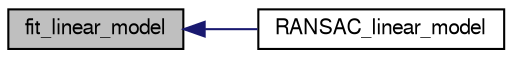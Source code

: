 digraph "fit_linear_model"
{
  edge [fontname="FreeSans",fontsize="10",labelfontname="FreeSans",labelfontsize="10"];
  node [fontname="FreeSans",fontsize="10",shape=record];
  rankdir="LR";
  Node1 [label="fit_linear_model",height=0.2,width=0.4,color="black", fillcolor="grey75", style="filled", fontcolor="black"];
  Node1 -> Node2 [dir="back",color="midnightblue",fontsize="10",style="solid",fontname="FreeSans"];
  Node2 [label="RANSAC_linear_model",height=0.2,width=0.4,color="black", fillcolor="white", style="filled",URL="$RANSAC_8h.html#ac3c27768c4b278317c7ce1f29d5b0b2d",tooltip="Perform RANSAC to fit a linear model. "];
}
